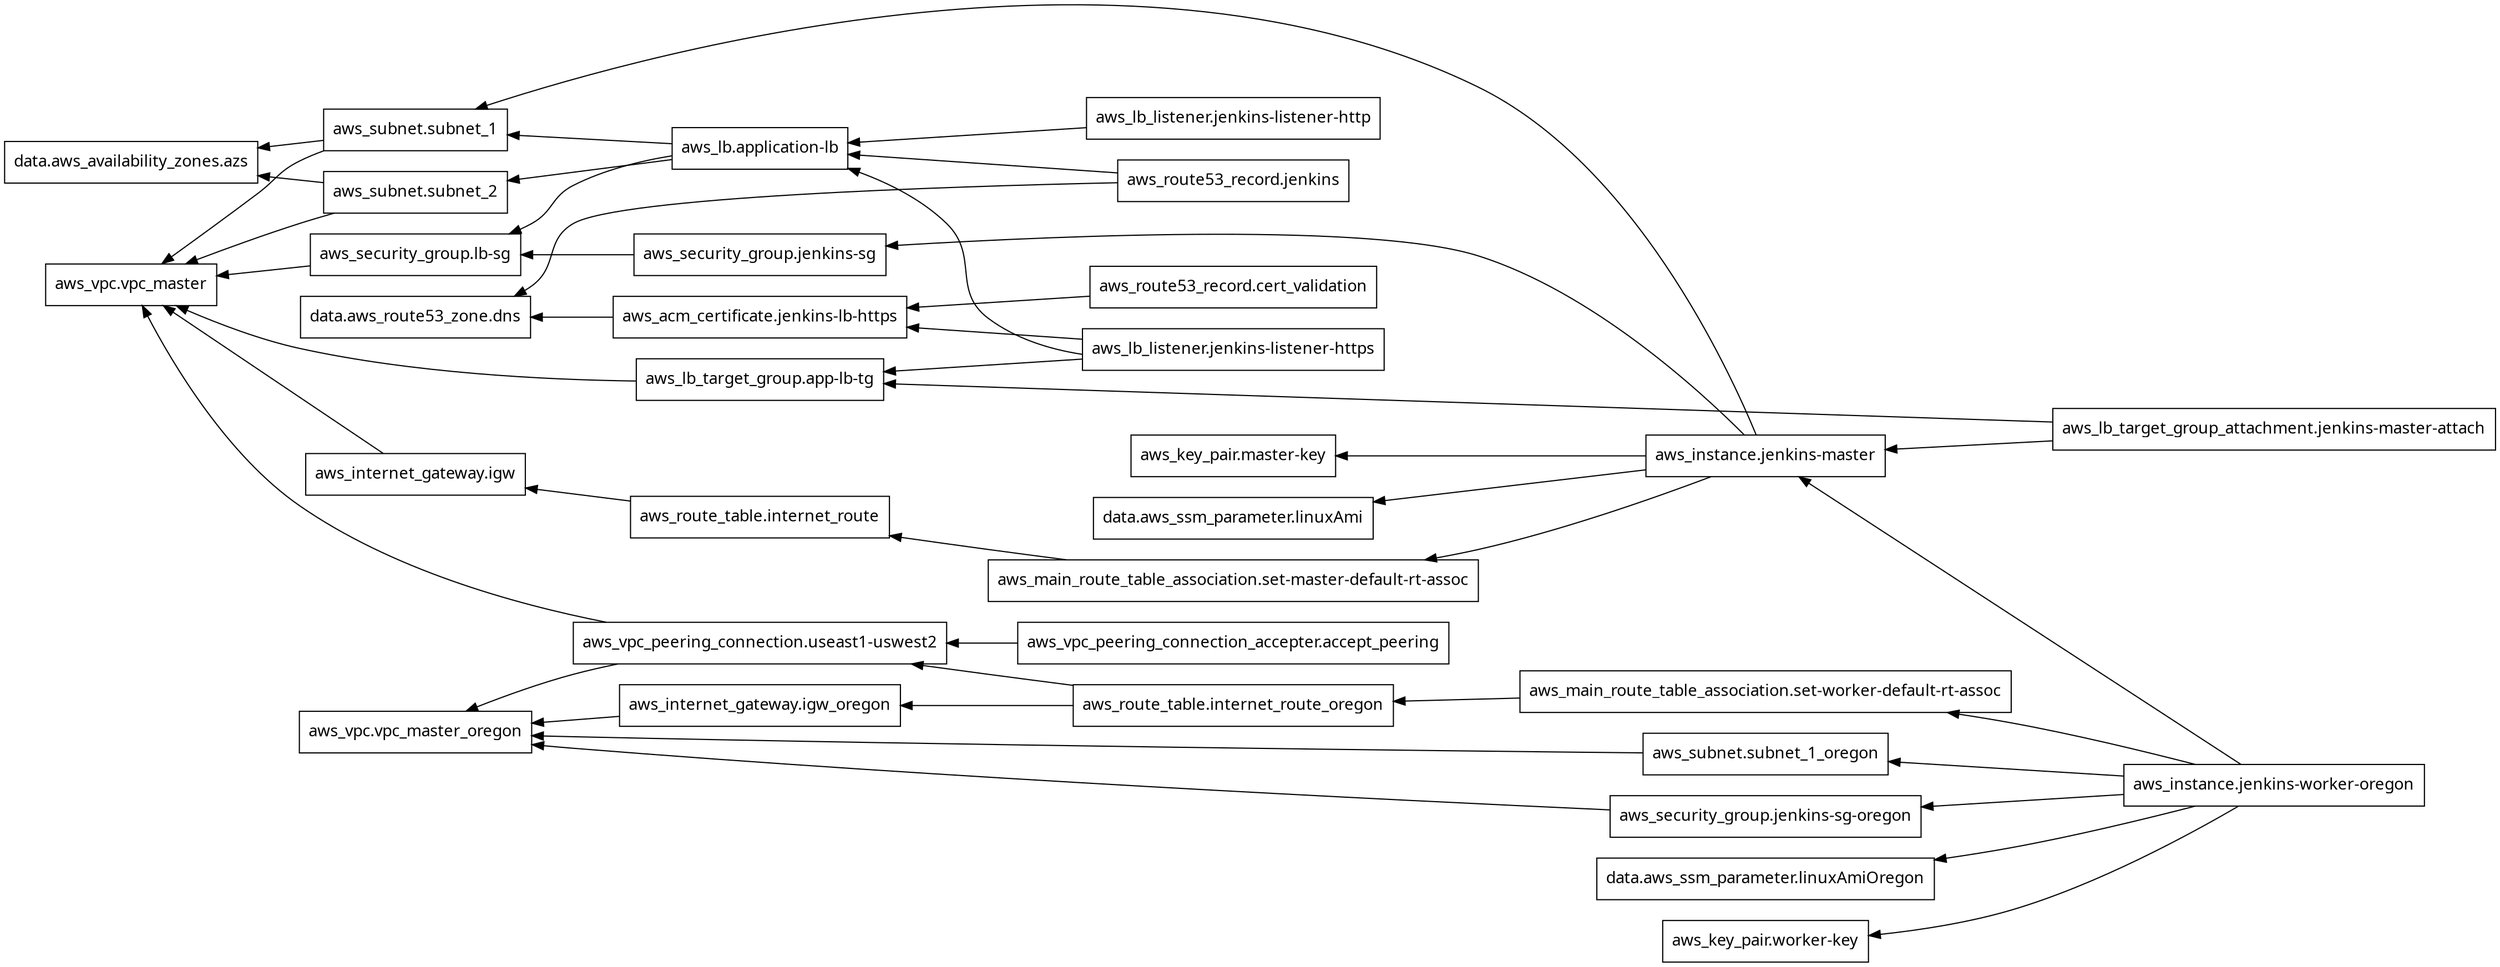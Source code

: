 digraph G {
  rankdir = "RL";
  node [shape = rect, fontname = "sans-serif"];
  "data.aws_availability_zones.azs" [label="data.aws_availability_zones.azs"];
  "data.aws_route53_zone.dns" [label="data.aws_route53_zone.dns"];
  "data.aws_ssm_parameter.linuxAmi" [label="data.aws_ssm_parameter.linuxAmi"];
  "data.aws_ssm_parameter.linuxAmiOregon" [label="data.aws_ssm_parameter.linuxAmiOregon"];
  "aws_acm_certificate.jenkins-lb-https" [label="aws_acm_certificate.jenkins-lb-https"];
  "aws_instance.jenkins-master" [label="aws_instance.jenkins-master"];
  "aws_instance.jenkins-worker-oregon" [label="aws_instance.jenkins-worker-oregon"];
  "aws_internet_gateway.igw" [label="aws_internet_gateway.igw"];
  "aws_internet_gateway.igw_oregon" [label="aws_internet_gateway.igw_oregon"];
  "aws_key_pair.master-key" [label="aws_key_pair.master-key"];
  "aws_key_pair.worker-key" [label="aws_key_pair.worker-key"];
  "aws_lb.application-lb" [label="aws_lb.application-lb"];
  "aws_lb_listener.jenkins-listener-http" [label="aws_lb_listener.jenkins-listener-http"];
  "aws_lb_listener.jenkins-listener-https" [label="aws_lb_listener.jenkins-listener-https"];
  "aws_lb_target_group.app-lb-tg" [label="aws_lb_target_group.app-lb-tg"];
  "aws_lb_target_group_attachment.jenkins-master-attach" [label="aws_lb_target_group_attachment.jenkins-master-attach"];
  "aws_main_route_table_association.set-master-default-rt-assoc" [label="aws_main_route_table_association.set-master-default-rt-assoc"];
  "aws_main_route_table_association.set-worker-default-rt-assoc" [label="aws_main_route_table_association.set-worker-default-rt-assoc"];
  "aws_route53_record.cert_validation" [label="aws_route53_record.cert_validation"];
  "aws_route53_record.jenkins" [label="aws_route53_record.jenkins"];
  "aws_route_table.internet_route" [label="aws_route_table.internet_route"];
  "aws_route_table.internet_route_oregon" [label="aws_route_table.internet_route_oregon"];
  "aws_security_group.jenkins-sg" [label="aws_security_group.jenkins-sg"];
  "aws_security_group.jenkins-sg-oregon" [label="aws_security_group.jenkins-sg-oregon"];
  "aws_security_group.lb-sg" [label="aws_security_group.lb-sg"];
  "aws_subnet.subnet_1" [label="aws_subnet.subnet_1"];
  "aws_subnet.subnet_1_oregon" [label="aws_subnet.subnet_1_oregon"];
  "aws_subnet.subnet_2" [label="aws_subnet.subnet_2"];
  "aws_vpc.vpc_master" [label="aws_vpc.vpc_master"];
  "aws_vpc.vpc_master_oregon" [label="aws_vpc.vpc_master_oregon"];
  "aws_vpc_peering_connection.useast1-uswest2" [label="aws_vpc_peering_connection.useast1-uswest2"];
  "aws_vpc_peering_connection_accepter.accept_peering" [label="aws_vpc_peering_connection_accepter.accept_peering"];
  "aws_acm_certificate.jenkins-lb-https" -> "data.aws_route53_zone.dns";
  "aws_instance.jenkins-master" -> "data.aws_ssm_parameter.linuxAmi";
  "aws_instance.jenkins-master" -> "aws_key_pair.master-key";
  "aws_instance.jenkins-master" -> "aws_main_route_table_association.set-master-default-rt-assoc";
  "aws_instance.jenkins-master" -> "aws_security_group.jenkins-sg";
  "aws_instance.jenkins-master" -> "aws_subnet.subnet_1";
  "aws_instance.jenkins-worker-oregon" -> "data.aws_ssm_parameter.linuxAmiOregon";
  "aws_instance.jenkins-worker-oregon" -> "aws_instance.jenkins-master";
  "aws_instance.jenkins-worker-oregon" -> "aws_key_pair.worker-key";
  "aws_instance.jenkins-worker-oregon" -> "aws_main_route_table_association.set-worker-default-rt-assoc";
  "aws_instance.jenkins-worker-oregon" -> "aws_security_group.jenkins-sg-oregon";
  "aws_instance.jenkins-worker-oregon" -> "aws_subnet.subnet_1_oregon";
  "aws_internet_gateway.igw" -> "aws_vpc.vpc_master";
  "aws_internet_gateway.igw_oregon" -> "aws_vpc.vpc_master_oregon";
  "aws_lb.application-lb" -> "aws_security_group.lb-sg";
  "aws_lb.application-lb" -> "aws_subnet.subnet_1";
  "aws_lb.application-lb" -> "aws_subnet.subnet_2";
  "aws_lb_listener.jenkins-listener-http" -> "aws_lb.application-lb";
  "aws_lb_listener.jenkins-listener-https" -> "aws_acm_certificate.jenkins-lb-https";
  "aws_lb_listener.jenkins-listener-https" -> "aws_lb.application-lb";
  "aws_lb_listener.jenkins-listener-https" -> "aws_lb_target_group.app-lb-tg";
  "aws_lb_target_group.app-lb-tg" -> "aws_vpc.vpc_master";
  "aws_lb_target_group_attachment.jenkins-master-attach" -> "aws_instance.jenkins-master";
  "aws_lb_target_group_attachment.jenkins-master-attach" -> "aws_lb_target_group.app-lb-tg";
  "aws_main_route_table_association.set-master-default-rt-assoc" -> "aws_route_table.internet_route";
  "aws_main_route_table_association.set-worker-default-rt-assoc" -> "aws_route_table.internet_route_oregon";
  "aws_route53_record.cert_validation" -> "aws_acm_certificate.jenkins-lb-https";
  "aws_route53_record.jenkins" -> "data.aws_route53_zone.dns";
  "aws_route53_record.jenkins" -> "aws_lb.application-lb";
  "aws_route_table.internet_route" -> "aws_internet_gateway.igw";
  "aws_route_table.internet_route_oregon" -> "aws_internet_gateway.igw_oregon";
  "aws_route_table.internet_route_oregon" -> "aws_vpc_peering_connection.useast1-uswest2";
  "aws_security_group.jenkins-sg" -> "aws_security_group.lb-sg";
  "aws_security_group.jenkins-sg-oregon" -> "aws_vpc.vpc_master_oregon";
  "aws_security_group.lb-sg" -> "aws_vpc.vpc_master";
  "aws_subnet.subnet_1" -> "data.aws_availability_zones.azs";
  "aws_subnet.subnet_1" -> "aws_vpc.vpc_master";
  "aws_subnet.subnet_1_oregon" -> "aws_vpc.vpc_master_oregon";
  "aws_subnet.subnet_2" -> "data.aws_availability_zones.azs";
  "aws_subnet.subnet_2" -> "aws_vpc.vpc_master";
  "aws_vpc_peering_connection.useast1-uswest2" -> "aws_vpc.vpc_master";
  "aws_vpc_peering_connection.useast1-uswest2" -> "aws_vpc.vpc_master_oregon";
  "aws_vpc_peering_connection_accepter.accept_peering" -> "aws_vpc_peering_connection.useast1-uswest2";
}
